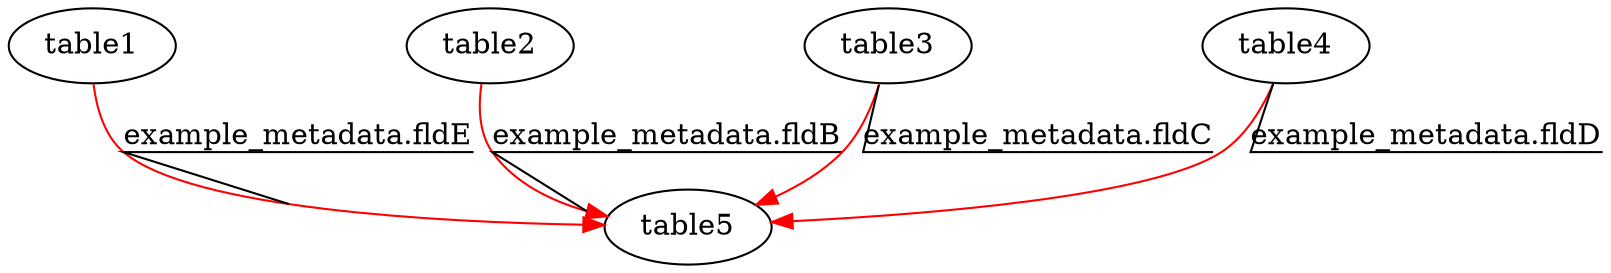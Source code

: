 digraph ingress {
table1 [ label="table1"];
table2 [ label="table2"];
table3 [ label="table3"];
table4 [ label="table4"];
table5 [ label="table5"];
table1 -> table5 [color=red label="example_metadata.fldE" decorate=true ];
table2 -> table5 [color=red label="example_metadata.fldB" decorate=true ];
table3 -> table5 [color=red label="example_metadata.fldC" decorate=true ];
table4 -> table5 [color=red label="example_metadata.fldD" decorate=true ];
}

